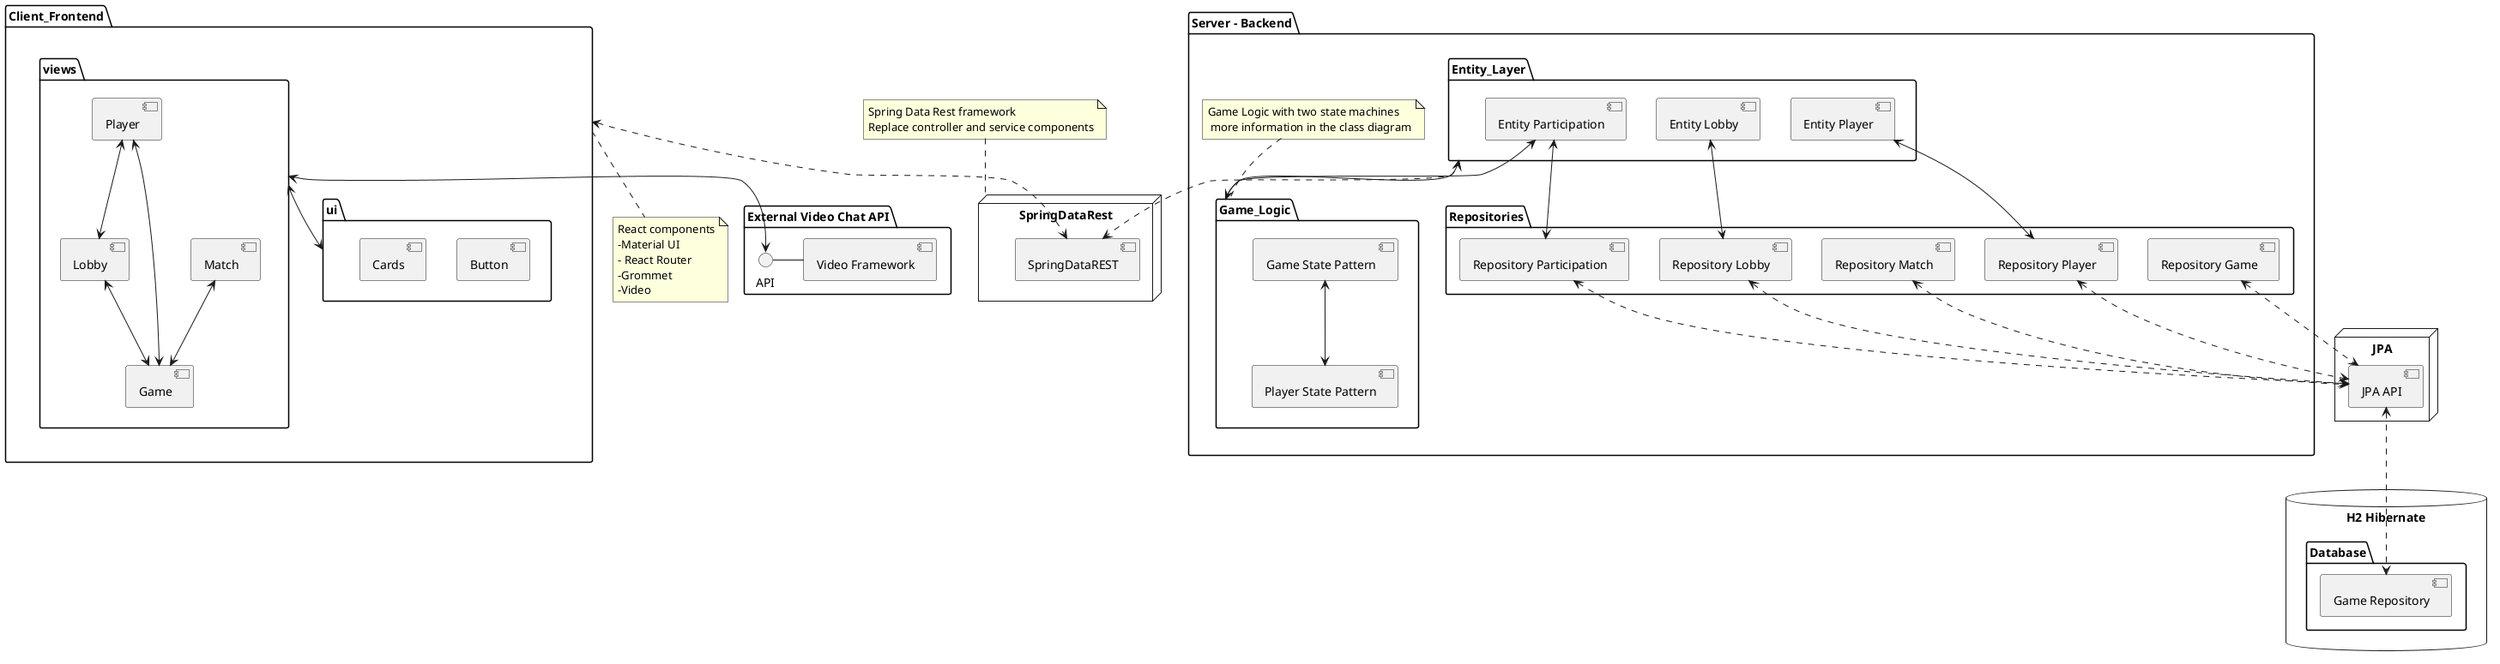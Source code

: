@startuml
'https://plantuml.com/component-diagram

package "Client_Frontend" {
    folder "views" {
        [Lobby]
        [Game]
        [Match]
        [Player]
    }
    folder "ui" {
        [Button]
        [Cards]
    }
}
note bottom of Client_Frontend: React components\n-Material UI\n- React Router\n-Grommet\n-Video

package "External Video Chat API" {
    API - [Video Framework]
}

package "Server - Backend" {
    folder "Entity_Layer" {
        [Entity Player]
        [Entity Lobby]
        [Entity Participation]
    }
    folder "Game_Logic" {
            [Player State Pattern]
        [Game State Pattern]
    }
    note top of Game_Logic: Game Logic with two state machines\n more information in the class diagram
    folder "Repositories" {
        [Repository Game]
        [Repository Lobby]
        [Repository Match]
        [Repository Player]
        [Repository Participation]
    }
}

node "JPA" {
    [JPA API]
}
database "H2 Hibernate" {
  folder "Database" {
    [Game Repository]
  }
}

node "SpringDataRest" {
    [SpringDataREST]
}
note top of SpringDataRest: Spring Data Rest framework\nReplace controller and service components

[Lobby] <--> [Game]
[Player] <--> [Lobby]
[Player] <--> [Game]
[Match] <--> [Game]
views <--> ui


[Repository Game] <..> [JPA API]
[Repository Player] <..> [JPA API]
[Repository Match] <..> [JPA API]
[Repository Lobby] <..> [JPA API]
[Repository Participation] <..> [JPA API]
[JPA API] <..> [Game Repository]

Client_Frontend <..> SpringDataREST
Entity_Layer <..> SpringDataREST
views <--> API

[Repository Participation] <--> [Entity Participation]
[Entity Participation] <--> Game_Logic
[Game State Pattern] <--> [Player State Pattern]

Entity_Layer <--> Game_Logic

[Entity Player] <--> [Repository Player]
[Entity Lobby]  <--> [Repository Lobby]

@enduml

